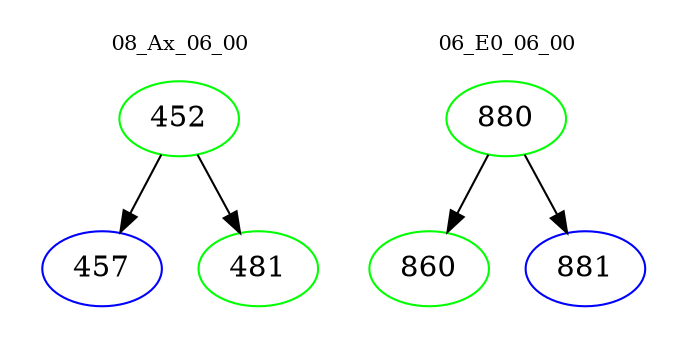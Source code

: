 digraph{
subgraph cluster_0 {
color = white
label = "08_Ax_06_00";
fontsize=10;
T0_452 [label="452", color="green"]
T0_452 -> T0_457 [color="black"]
T0_457 [label="457", color="blue"]
T0_452 -> T0_481 [color="black"]
T0_481 [label="481", color="green"]
}
subgraph cluster_1 {
color = white
label = "06_E0_06_00";
fontsize=10;
T1_880 [label="880", color="green"]
T1_880 -> T1_860 [color="black"]
T1_860 [label="860", color="green"]
T1_880 -> T1_881 [color="black"]
T1_881 [label="881", color="blue"]
}
}
